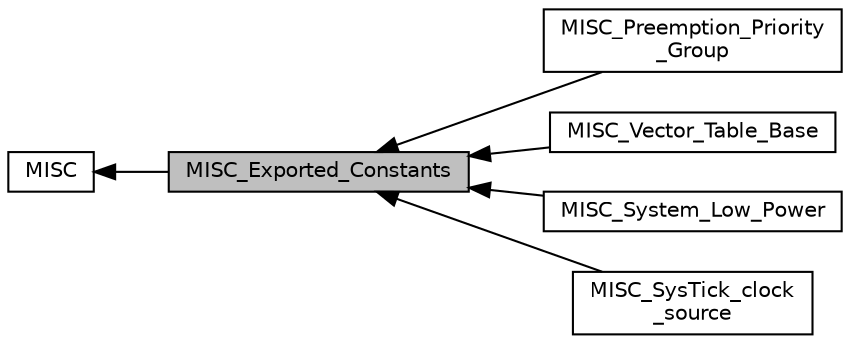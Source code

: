 digraph "MISC_Exported_Constants"
{
  edge [fontname="Helvetica",fontsize="10",labelfontname="Helvetica",labelfontsize="10"];
  node [fontname="Helvetica",fontsize="10",shape=record];
  rankdir=LR;
  Node4 [label="MISC_Preemption_Priority\l_Group",height=0.2,width=0.4,color="black", fillcolor="white", style="filled",URL="$group___m_i_s_c___preemption___priority___group.html"];
  Node1 [label="MISC",height=0.2,width=0.4,color="black", fillcolor="white", style="filled",URL="$group___m_i_s_c.html",tooltip="MISC driver modules. "];
  Node2 [label="MISC_Vector_Table_Base",height=0.2,width=0.4,color="black", fillcolor="white", style="filled",URL="$group___m_i_s_c___vector___table___base.html"];
  Node0 [label="MISC_Exported_Constants",height=0.2,width=0.4,color="black", fillcolor="grey75", style="filled", fontcolor="black"];
  Node3 [label="MISC_System_Low_Power",height=0.2,width=0.4,color="black", fillcolor="white", style="filled",URL="$group___m_i_s_c___system___low___power.html"];
  Node5 [label="MISC_SysTick_clock\l_source",height=0.2,width=0.4,color="black", fillcolor="white", style="filled",URL="$group___m_i_s_c___sys_tick__clock__source.html"];
  Node1->Node0 [shape=plaintext, dir="back", style="solid"];
  Node0->Node2 [shape=plaintext, dir="back", style="solid"];
  Node0->Node3 [shape=plaintext, dir="back", style="solid"];
  Node0->Node4 [shape=plaintext, dir="back", style="solid"];
  Node0->Node5 [shape=plaintext, dir="back", style="solid"];
}
